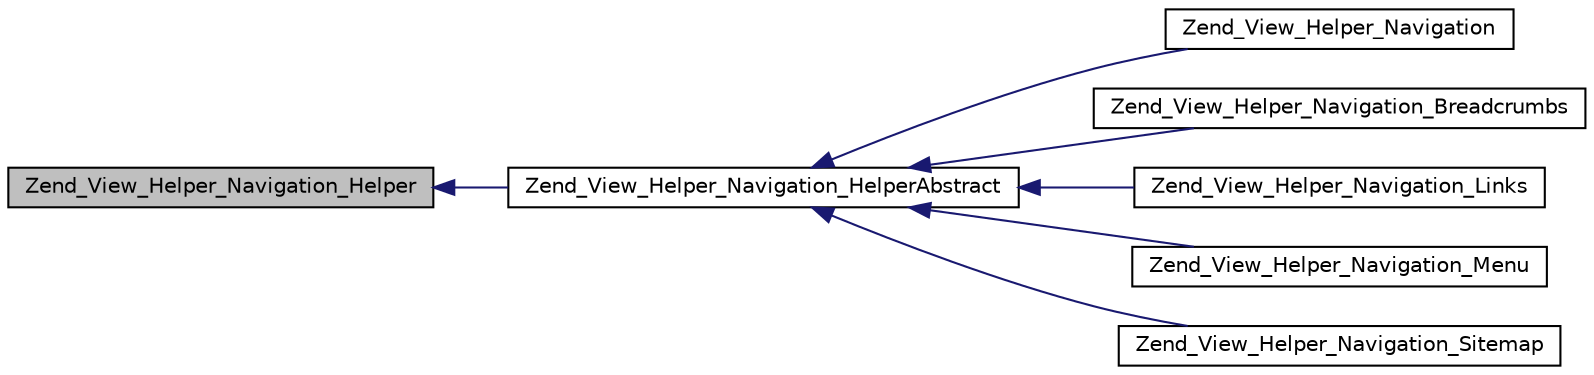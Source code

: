 digraph G
{
  edge [fontname="Helvetica",fontsize="10",labelfontname="Helvetica",labelfontsize="10"];
  node [fontname="Helvetica",fontsize="10",shape=record];
  rankdir="LR";
  Node1 [label="Zend_View_Helper_Navigation_Helper",height=0.2,width=0.4,color="black", fillcolor="grey75", style="filled" fontcolor="black"];
  Node1 -> Node2 [dir="back",color="midnightblue",fontsize="10",style="solid",fontname="Helvetica"];
  Node2 [label="Zend_View_Helper_Navigation_HelperAbstract",height=0.2,width=0.4,color="black", fillcolor="white", style="filled",URL="$class_zend___view___helper___navigation___helper_abstract.html"];
  Node2 -> Node3 [dir="back",color="midnightblue",fontsize="10",style="solid",fontname="Helvetica"];
  Node3 [label="Zend_View_Helper_Navigation",height=0.2,width=0.4,color="black", fillcolor="white", style="filled",URL="$class_zend___view___helper___navigation.html"];
  Node2 -> Node4 [dir="back",color="midnightblue",fontsize="10",style="solid",fontname="Helvetica"];
  Node4 [label="Zend_View_Helper_Navigation_Breadcrumbs",height=0.2,width=0.4,color="black", fillcolor="white", style="filled",URL="$class_zend___view___helper___navigation___breadcrumbs.html"];
  Node2 -> Node5 [dir="back",color="midnightblue",fontsize="10",style="solid",fontname="Helvetica"];
  Node5 [label="Zend_View_Helper_Navigation_Links",height=0.2,width=0.4,color="black", fillcolor="white", style="filled",URL="$class_zend___view___helper___navigation___links.html"];
  Node2 -> Node6 [dir="back",color="midnightblue",fontsize="10",style="solid",fontname="Helvetica"];
  Node6 [label="Zend_View_Helper_Navigation_Menu",height=0.2,width=0.4,color="black", fillcolor="white", style="filled",URL="$class_zend___view___helper___navigation___menu.html"];
  Node2 -> Node7 [dir="back",color="midnightblue",fontsize="10",style="solid",fontname="Helvetica"];
  Node7 [label="Zend_View_Helper_Navigation_Sitemap",height=0.2,width=0.4,color="black", fillcolor="white", style="filled",URL="$class_zend___view___helper___navigation___sitemap.html"];
}
